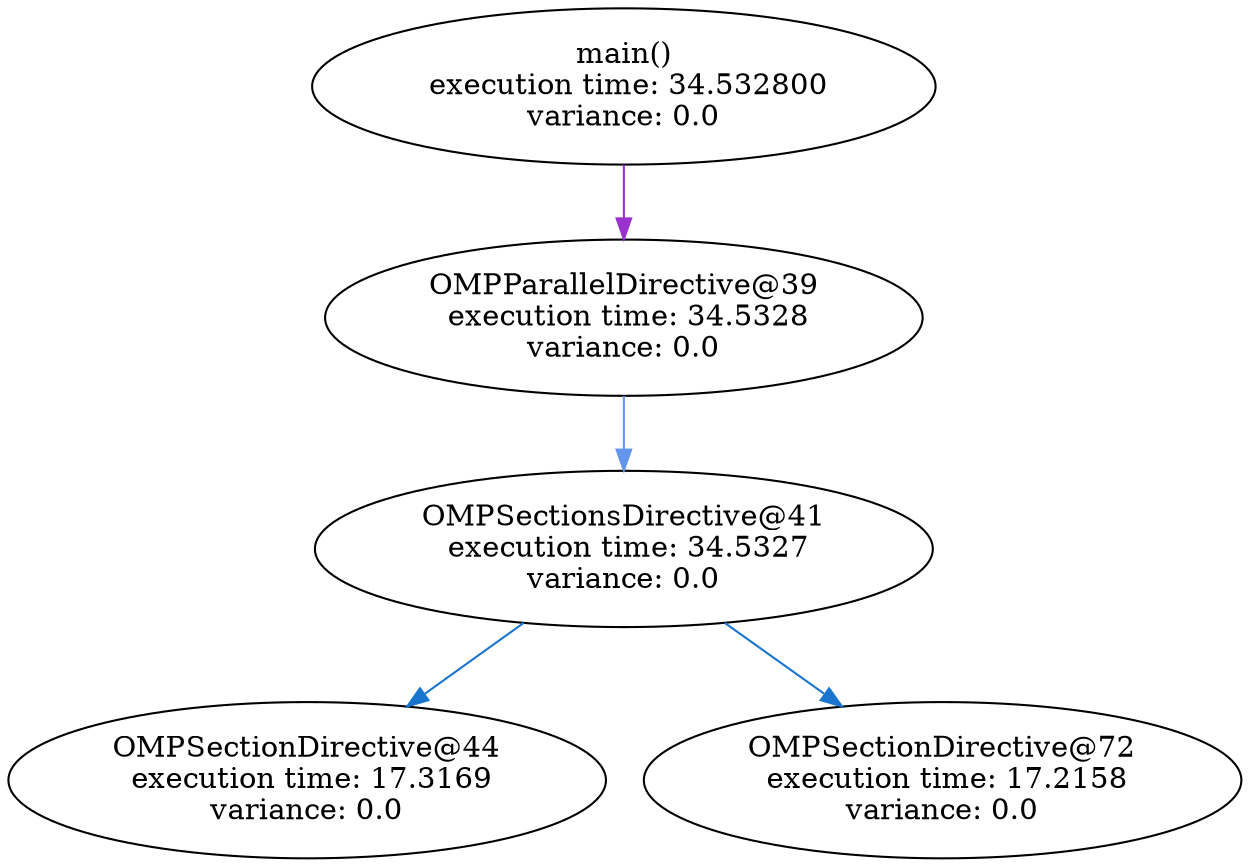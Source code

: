 digraph G {
	graph [bb="0,0,500,412"];
	node [label="\N"];
	main	 [height=1.041,
		label="main()\n execution time: 34.532800\nvariance: 0.0",
		pos="250,374",
		width=3.4507];
	"OMPParallelDirective@39"	 [height=1.041,
		label="OMPParallelDirective@39\n execution time: 34.5328\nvariance: 0.0",
		pos="250,262",
		width=3.346];
	main -> "OMPParallelDirective@39"	 [color=darkorchid3,
		pos="e,250,299.84 250,336.37 250,327.93 250,318.83 250,310.01"];
	"OMPSectionsDirective@41"	 [height=1.041,
		label="OMPSectionsDirective@41\n execution time: 34.5327\nvariance: 0.0",
		pos="250,150",
		width=3.4507];
	"OMPParallelDirective@39" -> "OMPSectionsDirective@41"	 [color=cornflowerblue,
		pos="e,250,187.84 250,224.37 250,215.93 250,206.83 250,198.01"];
	"OMPSectionDirective@44"	 [height=1.041,
		label="OMPSectionDirective@44\n execution time: 17.3169\nvariance: 0.0",
		pos="120,38",
		width=3.346];
	"OMPSectionsDirective@41" -> "OMPSectionDirective@44"	 [color=dodgerblue3,
		pos="e,160.63,73.38 209.22,114.5 196.28,103.54 181.83,91.32 168.4,79.956"];
	"OMPSectionDirective@72"	 [height=1.041,
		label="OMPSectionDirective@72\n execution time: 17.2158\nvariance: 0.0",
		pos="380,38",
		width=3.346];
	"OMPSectionsDirective@41" -> "OMPSectionDirective@72"	 [color=dodgerblue3,
		pos="e,339.37,73.38 290.78,114.5 303.72,103.54 318.17,91.32 331.6,79.956"];
}
